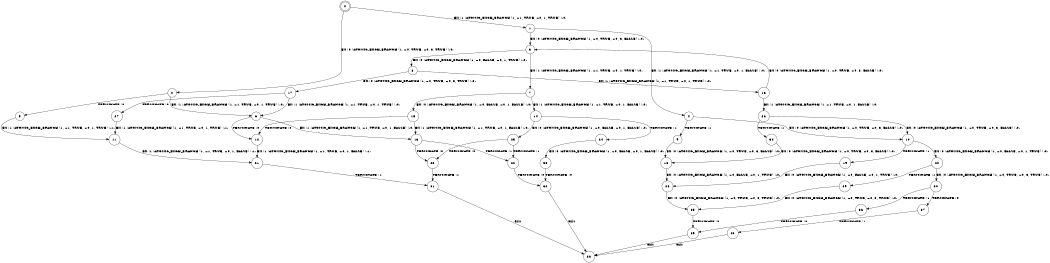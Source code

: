 digraph BCG {
size = "7, 10.5";
center = TRUE;
node [shape = circle];
0 [peripheries = 2];
0 -> 1 [label = "EX !1 !ATOMIC_EXCH_BRANCH (1, +1, TRUE, +0, 1, TRUE) !:0:"];
0 -> 2 [label = "EX !0 !ATOMIC_EXCH_BRANCH (1, +0, TRUE, +0, 3, TRUE) !:0:"];
1 -> 3 [label = "EX !0 !ATOMIC_EXCH_BRANCH (1, +0, TRUE, +0, 3, FALSE) !:0:"];
1 -> 4 [label = "EX !1 !ATOMIC_EXCH_BRANCH (1, +1, TRUE, +0, 1, FALSE) !:0:"];
2 -> 5 [label = "TERMINATE !0"];
2 -> 6 [label = "EX !1 !ATOMIC_EXCH_BRANCH (1, +1, TRUE, +0, 1, TRUE) !:0:"];
3 -> 7 [label = "EX !1 !ATOMIC_EXCH_BRANCH (1, +1, TRUE, +0, 1, TRUE) !:0:"];
3 -> 8 [label = "EX !0 !ATOMIC_EXCH_BRANCH (1, +0, FALSE, +0, 1, TRUE) !:0:"];
4 -> 9 [label = "TERMINATE !1"];
4 -> 10 [label = "EX !0 !ATOMIC_EXCH_BRANCH (1, +0, TRUE, +0, 3, FALSE) !:0:"];
5 -> 11 [label = "EX !1 !ATOMIC_EXCH_BRANCH (1, +1, TRUE, +0, 1, TRUE) !:1:"];
6 -> 12 [label = "TERMINATE !0"];
6 -> 13 [label = "EX !1 !ATOMIC_EXCH_BRANCH (1, +1, TRUE, +0, 1, FALSE) !:0:"];
7 -> 14 [label = "EX !1 !ATOMIC_EXCH_BRANCH (1, +1, TRUE, +0, 1, FALSE) !:0:"];
7 -> 15 [label = "EX !0 !ATOMIC_EXCH_BRANCH (1, +0, FALSE, +0, 1, FALSE) !:0:"];
8 -> 16 [label = "EX !1 !ATOMIC_EXCH_BRANCH (1, +1, TRUE, +0, 1, TRUE) !:0:"];
8 -> 17 [label = "EX !0 !ATOMIC_EXCH_BRANCH (1, +0, TRUE, +0, 3, TRUE) !:0:"];
9 -> 18 [label = "EX !0 !ATOMIC_EXCH_BRANCH (1, +0, TRUE, +0, 3, FALSE) !:0:"];
10 -> 19 [label = "TERMINATE !1"];
10 -> 20 [label = "EX !0 !ATOMIC_EXCH_BRANCH (1, +0, FALSE, +0, 1, TRUE) !:0:"];
11 -> 21 [label = "EX !1 !ATOMIC_EXCH_BRANCH (1, +1, TRUE, +0, 1, FALSE) !:1:"];
12 -> 21 [label = "EX !1 !ATOMIC_EXCH_BRANCH (1, +1, TRUE, +0, 1, FALSE) !:1:"];
13 -> 22 [label = "TERMINATE !1"];
13 -> 23 [label = "TERMINATE !0"];
14 -> 24 [label = "TERMINATE !1"];
14 -> 25 [label = "EX !0 !ATOMIC_EXCH_BRANCH (1, +0, FALSE, +0, 1, FALSE) !:0:"];
15 -> 12 [label = "TERMINATE !0"];
15 -> 13 [label = "EX !1 !ATOMIC_EXCH_BRANCH (1, +1, TRUE, +0, 1, FALSE) !:0:"];
16 -> 26 [label = "EX !1 !ATOMIC_EXCH_BRANCH (1, +1, TRUE, +0, 1, FALSE) !:0:"];
16 -> 3 [label = "EX !0 !ATOMIC_EXCH_BRANCH (1, +0, TRUE, +0, 3, FALSE) !:0:"];
17 -> 27 [label = "TERMINATE !0"];
17 -> 6 [label = "EX !1 !ATOMIC_EXCH_BRANCH (1, +1, TRUE, +0, 1, TRUE) !:0:"];
18 -> 28 [label = "EX !0 !ATOMIC_EXCH_BRANCH (1, +0, FALSE, +0, 1, TRUE) !:0:"];
19 -> 28 [label = "EX !0 !ATOMIC_EXCH_BRANCH (1, +0, FALSE, +0, 1, TRUE) !:0:"];
20 -> 29 [label = "TERMINATE !1"];
20 -> 30 [label = "EX !0 !ATOMIC_EXCH_BRANCH (1, +0, TRUE, +0, 3, TRUE) !:0:"];
21 -> 31 [label = "TERMINATE !1"];
22 -> 32 [label = "TERMINATE !0"];
23 -> 31 [label = "TERMINATE !1"];
24 -> 33 [label = "EX !0 !ATOMIC_EXCH_BRANCH (1, +0, FALSE, +0, 1, FALSE) !:0:"];
25 -> 22 [label = "TERMINATE !1"];
25 -> 23 [label = "TERMINATE !0"];
26 -> 34 [label = "TERMINATE !1"];
26 -> 10 [label = "EX !0 !ATOMIC_EXCH_BRANCH (1, +0, TRUE, +0, 3, FALSE) !:0:"];
27 -> 11 [label = "EX !1 !ATOMIC_EXCH_BRANCH (1, +1, TRUE, +0, 1, TRUE) !:1:"];
28 -> 35 [label = "EX !0 !ATOMIC_EXCH_BRANCH (1, +0, TRUE, +0, 3, TRUE) !:0:"];
29 -> 35 [label = "EX !0 !ATOMIC_EXCH_BRANCH (1, +0, TRUE, +0, 3, TRUE) !:0:"];
30 -> 36 [label = "TERMINATE !1"];
30 -> 37 [label = "TERMINATE !0"];
31 -> 38 [label = "exit"];
32 -> 38 [label = "exit"];
33 -> 32 [label = "TERMINATE !0"];
34 -> 18 [label = "EX !0 !ATOMIC_EXCH_BRANCH (1, +0, TRUE, +0, 3, FALSE) !:0:"];
35 -> 39 [label = "TERMINATE !0"];
36 -> 39 [label = "TERMINATE !0"];
37 -> 40 [label = "TERMINATE !1"];
39 -> 38 [label = "exit"];
40 -> 38 [label = "exit"];
}
